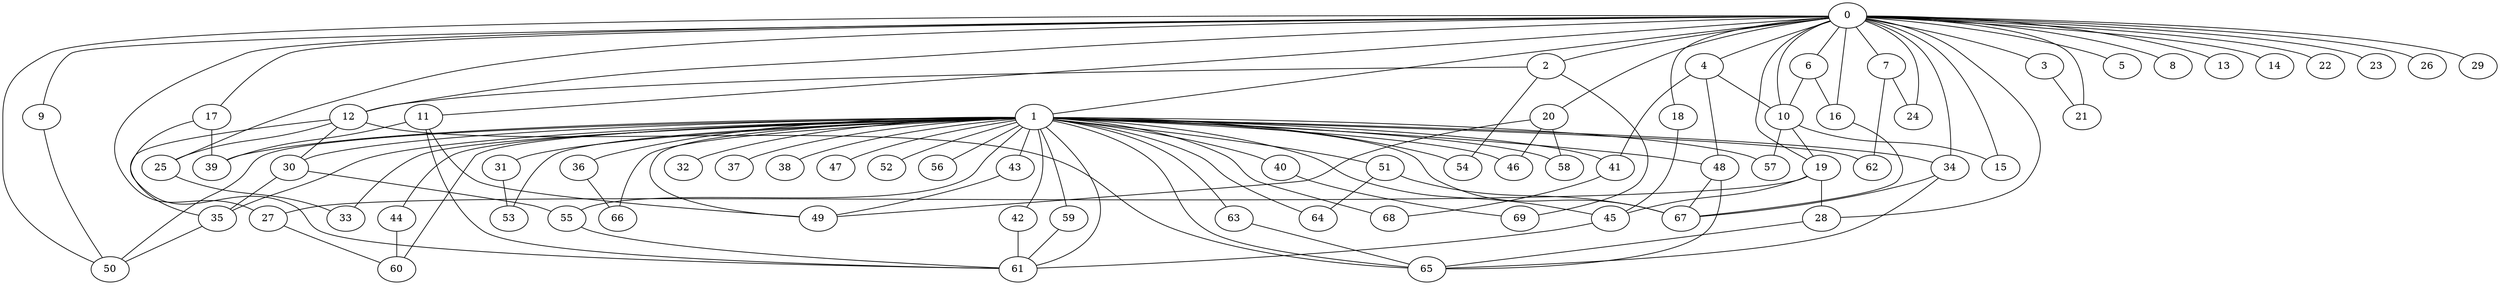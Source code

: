 
graph graphname {
    0 -- 1
0 -- 2
0 -- 3
0 -- 4
0 -- 5
0 -- 6
0 -- 7
0 -- 8
0 -- 9
0 -- 10
0 -- 11
0 -- 12
0 -- 13
0 -- 14
0 -- 15
0 -- 16
0 -- 17
0 -- 18
0 -- 19
0 -- 20
0 -- 21
0 -- 22
0 -- 23
0 -- 24
0 -- 25
0 -- 26
0 -- 27
0 -- 28
0 -- 29
0 -- 50
0 -- 34
1 -- 30
1 -- 31
1 -- 32
1 -- 33
1 -- 34
1 -- 35
1 -- 36
1 -- 37
1 -- 38
1 -- 39
1 -- 40
1 -- 41
1 -- 42
1 -- 43
1 -- 44
1 -- 45
1 -- 46
1 -- 47
1 -- 48
1 -- 49
1 -- 50
1 -- 51
1 -- 52
1 -- 53
1 -- 54
1 -- 55
1 -- 56
1 -- 57
1 -- 58
1 -- 59
1 -- 60
1 -- 61
1 -- 62
1 -- 63
1 -- 64
1 -- 65
1 -- 66
1 -- 67
1 -- 68
2 -- 69
2 -- 12
2 -- 54
3 -- 21
4 -- 41
4 -- 10
4 -- 48
6 -- 10
6 -- 16
7 -- 24
7 -- 62
9 -- 50
10 -- 57
10 -- 15
10 -- 19
11 -- 39
11 -- 49
11 -- 61
12 -- 30
12 -- 65
12 -- 25
12 -- 35
16 -- 67
17 -- 39
17 -- 61
18 -- 45
19 -- 28
19 -- 27
19 -- 45
20 -- 49
20 -- 58
20 -- 46
25 -- 33
27 -- 60
28 -- 65
30 -- 55
30 -- 35
31 -- 53
34 -- 67
34 -- 65
35 -- 50
36 -- 66
40 -- 69
41 -- 68
42 -- 61
43 -- 49
44 -- 60
45 -- 61
48 -- 67
48 -- 65
51 -- 67
51 -- 64
55 -- 61
59 -- 61
63 -- 65

}
